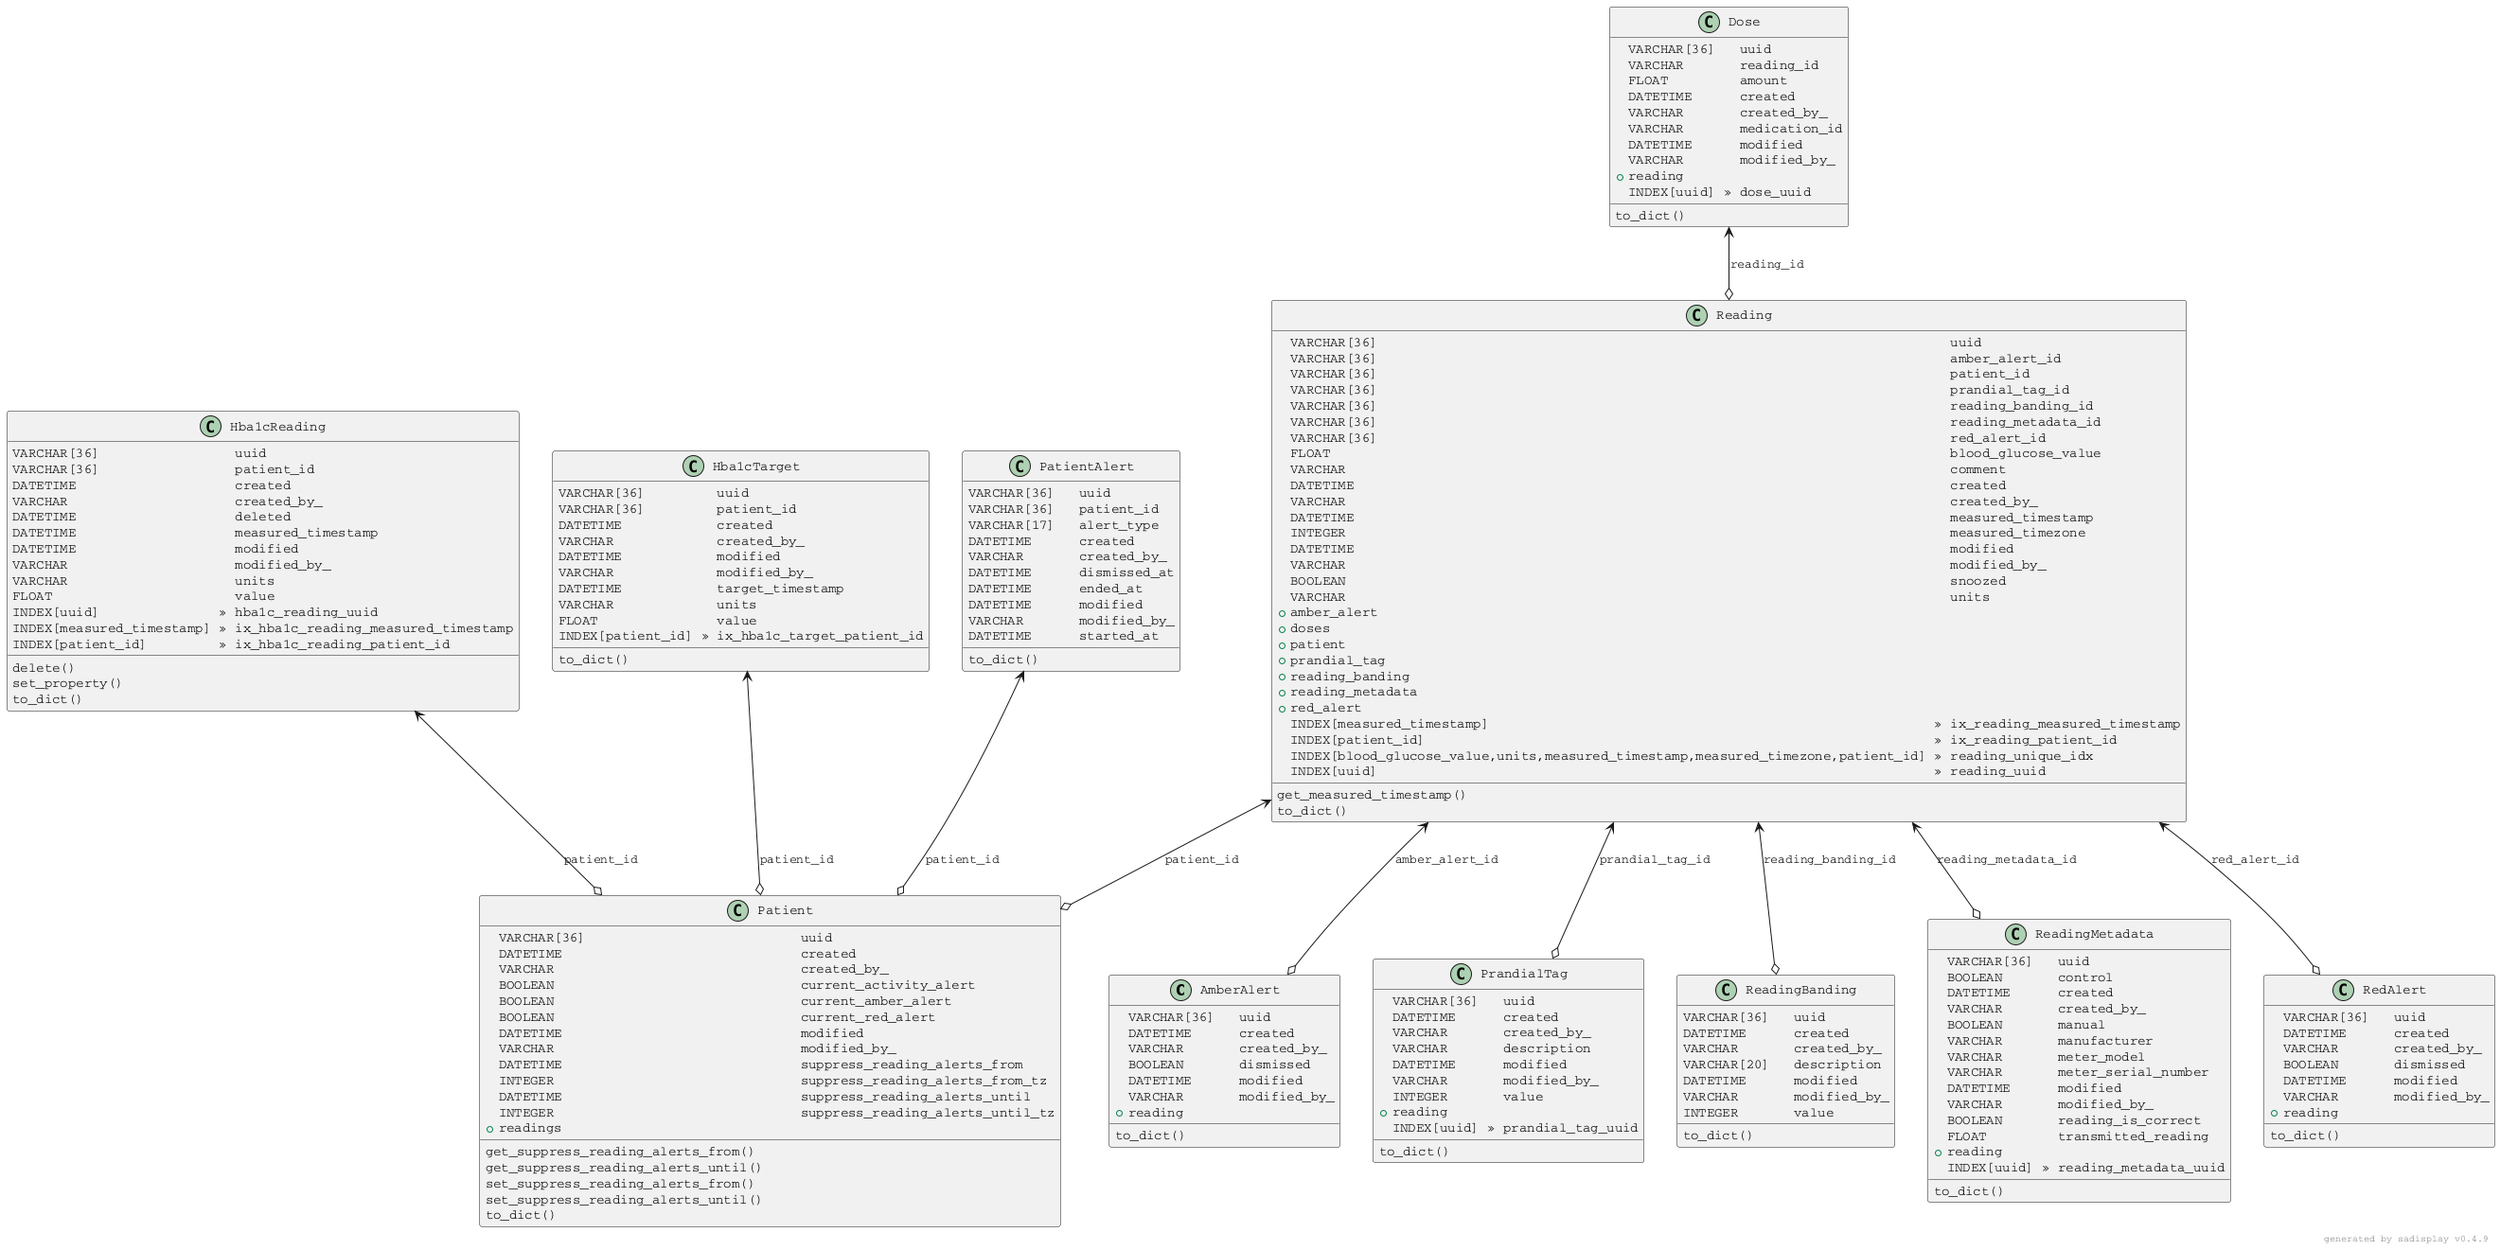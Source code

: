 @startuml

skinparam defaultFontName Courier

Class AmberAlert {
    VARCHAR[36] ★ uuid        
    DATETIME    ⚪ created     
    VARCHAR     ⚪ created_by_ 
    BOOLEAN     ⚪ dismissed   
    DATETIME    ⚪ modified    
    VARCHAR     ⚪ modified_by_
    +           reading       
    to_dict()                 
}

Class Dose {
    VARCHAR[36] ★ uuid         
    VARCHAR     ☆ reading_id   
    FLOAT       ⚪ amount       
    DATETIME    ⚪ created      
    VARCHAR     ⚪ created_by_  
    VARCHAR     ⚪ medication_id
    DATETIME    ⚪ modified     
    VARCHAR     ⚪ modified_by_ 
    +           reading        
    to_dict()                  
    INDEX[uuid] » dose_uuid    
}

Class Hba1cReading {
    VARCHAR[36]               ★ uuid                               
    VARCHAR[36]               ☆ patient_id                         
    DATETIME                  ⚪ created                            
    VARCHAR                   ⚪ created_by_                        
    DATETIME                  ⚪ deleted                            
    DATETIME                  ⚪ measured_timestamp                 
    DATETIME                  ⚪ modified                           
    VARCHAR                   ⚪ modified_by_                       
    VARCHAR                   ⚪ units                              
    FLOAT                     ⚪ value                              
    delete()                                                       
    set_property()                                                 
    to_dict()                                                      
    INDEX[uuid]               » hba1c_reading_uuid                 
    INDEX[measured_timestamp] » ix_hba1c_reading_measured_timestamp
    INDEX[patient_id]         » ix_hba1c_reading_patient_id        
}

Class Hba1cTarget {
    VARCHAR[36]       ★ uuid                      
    VARCHAR[36]       ☆ patient_id                
    DATETIME          ⚪ created                   
    VARCHAR           ⚪ created_by_               
    DATETIME          ⚪ modified                  
    VARCHAR           ⚪ modified_by_              
    DATETIME          ⚪ target_timestamp          
    VARCHAR           ⚪ units                     
    FLOAT             ⚪ value                     
    to_dict()                                     
    INDEX[patient_id] » ix_hba1c_target_patient_id
}

Class Patient {
    VARCHAR[36]                         ★ uuid                            
    DATETIME                            ⚪ created                         
    VARCHAR                             ⚪ created_by_                     
    BOOLEAN                             ⚪ current_activity_alert          
    BOOLEAN                             ⚪ current_amber_alert             
    BOOLEAN                             ⚪ current_red_alert               
    DATETIME                            ⚪ modified                        
    VARCHAR                             ⚪ modified_by_                    
    DATETIME                            ⚪ suppress_reading_alerts_from    
    INTEGER                             ⚪ suppress_reading_alerts_from_tz 
    DATETIME                            ⚪ suppress_reading_alerts_until   
    INTEGER                             ⚪ suppress_reading_alerts_until_tz
    +                                   readings                          
    get_suppress_reading_alerts_from()                                    
    get_suppress_reading_alerts_until()                                   
    set_suppress_reading_alerts_from()                                    
    set_suppress_reading_alerts_until()                                   
    to_dict()                                                             
}

Class PatientAlert {
    VARCHAR[36] ★ uuid        
    VARCHAR[36] ☆ patient_id  
    VARCHAR[17] ⚪ alert_type  
    DATETIME    ⚪ created     
    VARCHAR     ⚪ created_by_ 
    DATETIME    ⚪ dismissed_at
    DATETIME    ⚪ ended_at    
    DATETIME    ⚪ modified    
    VARCHAR     ⚪ modified_by_
    DATETIME    ⚪ started_at  
    to_dict()                 
}

Class PrandialTag {
    VARCHAR[36] ★ uuid             
    DATETIME    ⚪ created          
    VARCHAR     ⚪ created_by_      
    VARCHAR     ⚪ description      
    DATETIME    ⚪ modified         
    VARCHAR     ⚪ modified_by_     
    INTEGER     ⚪ value            
    +           reading            
    to_dict()                      
    INDEX[uuid] » prandial_tag_uuid
}

Class Reading {
    VARCHAR[36]                                                                      ★ uuid                         
    VARCHAR[36]                                                                      ☆ amber_alert_id               
    VARCHAR[36]                                                                      ☆ patient_id                   
    VARCHAR[36]                                                                      ☆ prandial_tag_id              
    VARCHAR[36]                                                                      ☆ reading_banding_id           
    VARCHAR[36]                                                                      ☆ reading_metadata_id          
    VARCHAR[36]                                                                      ☆ red_alert_id                 
    FLOAT                                                                            ⚪ blood_glucose_value          
    VARCHAR                                                                          ⚪ comment                      
    DATETIME                                                                         ⚪ created                      
    VARCHAR                                                                          ⚪ created_by_                  
    DATETIME                                                                         ⚪ measured_timestamp           
    INTEGER                                                                          ⚪ measured_timezone            
    DATETIME                                                                         ⚪ modified                     
    VARCHAR                                                                          ⚪ modified_by_                 
    BOOLEAN                                                                          ⚪ snoozed                      
    VARCHAR                                                                          ⚪ units                        
    +                                                                                amber_alert                    
    +                                                                                doses                          
    +                                                                                patient                        
    +                                                                                prandial_tag                   
    +                                                                                reading_banding                
    +                                                                                reading_metadata               
    +                                                                                red_alert                      
    get_measured_timestamp()                                                                                        
    to_dict()                                                                                                       
    INDEX[measured_timestamp]                                                        » ix_reading_measured_timestamp
    INDEX[patient_id]                                                                » ix_reading_patient_id        
    INDEX[blood_glucose_value,units,measured_timestamp,measured_timezone,patient_id] » reading_unique_idx           
    INDEX[uuid]                                                                      » reading_uuid                 
}

Class ReadingBanding {
    VARCHAR[36] ★ uuid        
    DATETIME    ⚪ created     
    VARCHAR     ⚪ created_by_ 
    VARCHAR[20] ⚪ description 
    DATETIME    ⚪ modified    
    VARCHAR     ⚪ modified_by_
    INTEGER     ⚪ value       
    to_dict()                 
}

Class ReadingMetadata {
    VARCHAR[36] ★ uuid                 
    BOOLEAN     ⚪ control              
    DATETIME    ⚪ created              
    VARCHAR     ⚪ created_by_          
    BOOLEAN     ⚪ manual               
    VARCHAR     ⚪ manufacturer         
    VARCHAR     ⚪ meter_model          
    VARCHAR     ⚪ meter_serial_number  
    DATETIME    ⚪ modified             
    VARCHAR     ⚪ modified_by_         
    BOOLEAN     ⚪ reading_is_correct   
    FLOAT       ⚪ transmitted_reading  
    +           reading                
    to_dict()                          
    INDEX[uuid] » reading_metadata_uuid
}

Class RedAlert {
    VARCHAR[36] ★ uuid        
    DATETIME    ⚪ created     
    VARCHAR     ⚪ created_by_ 
    BOOLEAN     ⚪ dismissed   
    DATETIME    ⚪ modified    
    VARCHAR     ⚪ modified_by_
    +           reading       
    to_dict()                 
}

Dose <--o Reading: reading_id

Hba1cReading <--o Patient: patient_id

Hba1cTarget <--o Patient: patient_id

PatientAlert <--o Patient: patient_id

Reading <--o Patient: patient_id

Reading <--o RedAlert: red_alert_id

Reading <--o AmberAlert: amber_alert_id

Reading <--o PrandialTag: prandial_tag_id

Reading <--o ReadingMetadata: reading_metadata_id

Reading <--o ReadingBanding: reading_banding_id

right footer generated by sadisplay v0.4.9

@enduml
